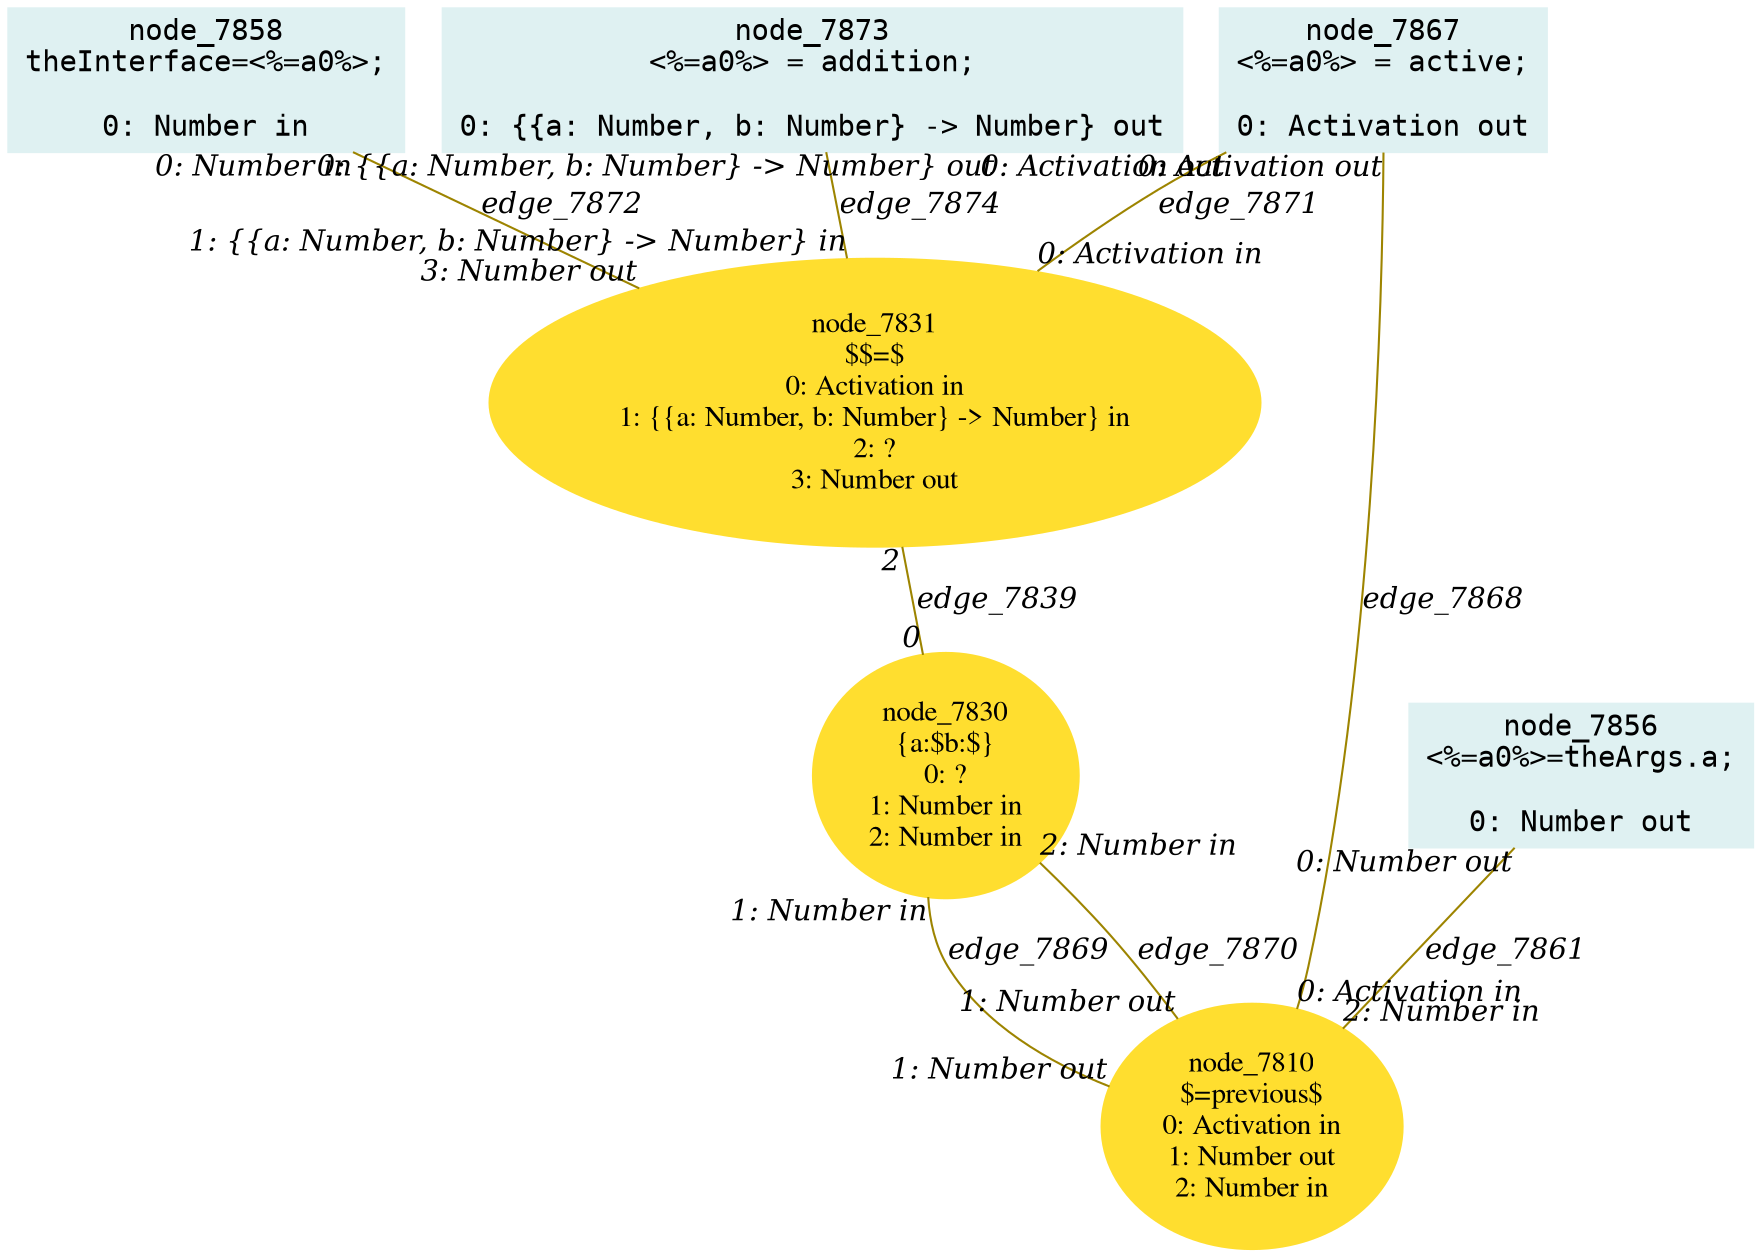 digraph g{node_7810 [shape="ellipse", style="filled", color="#ffde2f", fontname="Times", label="node_7810
$=previous$
0: Activation in
1: Number out
2: Number in" ]
node_7830 [shape="ellipse", style="filled", color="#ffde2f", fontname="Times", label="node_7830
{a:$b:$}
0: ?
1: Number in
2: Number in" ]
node_7831 [shape="ellipse", style="filled", color="#ffde2f", fontname="Times", label="node_7831
$$=$
0: Activation in
1: {{a: Number, b: Number} -> Number} in
2: ?
3: Number out" ]
node_7856 [shape="box", style="filled", color="#dff1f2", fontname="Courier", label="node_7856
<%=a0%>=theArgs.a;

0: Number out" ]
node_7858 [shape="box", style="filled", color="#dff1f2", fontname="Courier", label="node_7858
theInterface=<%=a0%>;

0: Number in" ]
node_7867 [shape="box", style="filled", color="#dff1f2", fontname="Courier", label="node_7867
<%=a0%> = active;

0: Activation out" ]
node_7873 [shape="box", style="filled", color="#dff1f2", fontname="Courier", label="node_7873
<%=a0%> = addition;

0: {{a: Number, b: Number} -> Number} out" ]
node_7831 -> node_7830 [dir=none, arrowHead=none, fontname="Times-Italic", arrowsize=1, color="#9d8400", label="edge_7839",  headlabel="0", taillabel="2" ]
node_7856 -> node_7810 [dir=none, arrowHead=none, fontname="Times-Italic", arrowsize=1, color="#9d8400", label="edge_7861",  headlabel="2: Number in", taillabel="0: Number out" ]
node_7867 -> node_7810 [dir=none, arrowHead=none, fontname="Times-Italic", arrowsize=1, color="#9d8400", label="edge_7868",  headlabel="0: Activation in", taillabel="0: Activation out" ]
node_7830 -> node_7810 [dir=none, arrowHead=none, fontname="Times-Italic", arrowsize=1, color="#9d8400", label="edge_7869",  headlabel="1: Number out", taillabel="1: Number in" ]
node_7830 -> node_7810 [dir=none, arrowHead=none, fontname="Times-Italic", arrowsize=1, color="#9d8400", label="edge_7870",  headlabel="1: Number out", taillabel="2: Number in" ]
node_7867 -> node_7831 [dir=none, arrowHead=none, fontname="Times-Italic", arrowsize=1, color="#9d8400", label="edge_7871",  headlabel="0: Activation in", taillabel="0: Activation out" ]
node_7858 -> node_7831 [dir=none, arrowHead=none, fontname="Times-Italic", arrowsize=1, color="#9d8400", label="edge_7872",  headlabel="3: Number out", taillabel="0: Number in" ]
node_7873 -> node_7831 [dir=none, arrowHead=none, fontname="Times-Italic", arrowsize=1, color="#9d8400", label="edge_7874",  headlabel="1: {{a: Number, b: Number} -> Number} in", taillabel="0: {{a: Number, b: Number} -> Number} out" ]
}